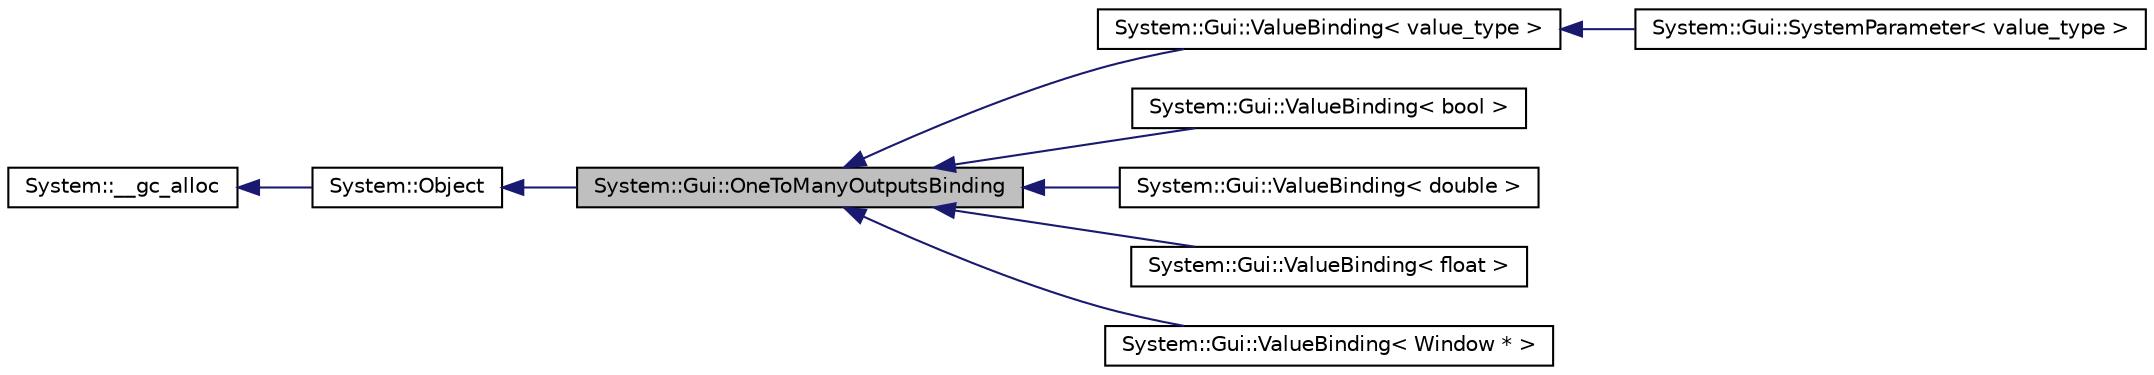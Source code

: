 digraph G
{
  edge [fontname="Helvetica",fontsize="10",labelfontname="Helvetica",labelfontsize="10"];
  node [fontname="Helvetica",fontsize="10",shape=record];
  rankdir="LR";
  Node1 [label="System::Gui::OneToManyOutputsBinding",height=0.2,width=0.4,color="black", fillcolor="grey75", style="filled" fontcolor="black"];
  Node2 -> Node1 [dir="back",color="midnightblue",fontsize="10",style="solid",fontname="Helvetica"];
  Node2 [label="System::Object",height=0.2,width=0.4,color="black", fillcolor="white", style="filled",URL="$class_system_1_1_object.html"];
  Node3 -> Node2 [dir="back",color="midnightblue",fontsize="10",style="solid",fontname="Helvetica"];
  Node3 [label="System::__gc_alloc",height=0.2,width=0.4,color="black", fillcolor="white", style="filled",URL="$class_system_1_1____gc__alloc.html"];
  Node1 -> Node4 [dir="back",color="midnightblue",fontsize="10",style="solid",fontname="Helvetica"];
  Node4 [label="System::Gui::ValueBinding\< value_type \>",height=0.2,width=0.4,color="black", fillcolor="white", style="filled",URL="$class_system_1_1_gui_1_1_value_binding.html"];
  Node4 -> Node5 [dir="back",color="midnightblue",fontsize="10",style="solid",fontname="Helvetica"];
  Node5 [label="System::Gui::SystemParameter\< value_type \>",height=0.2,width=0.4,color="black", fillcolor="white", style="filled",URL="$class_system_1_1_gui_1_1_system_parameter.html"];
  Node1 -> Node6 [dir="back",color="midnightblue",fontsize="10",style="solid",fontname="Helvetica"];
  Node6 [label="System::Gui::ValueBinding\< bool \>",height=0.2,width=0.4,color="black", fillcolor="white", style="filled",URL="$class_system_1_1_gui_1_1_value_binding.html"];
  Node1 -> Node7 [dir="back",color="midnightblue",fontsize="10",style="solid",fontname="Helvetica"];
  Node7 [label="System::Gui::ValueBinding\< double \>",height=0.2,width=0.4,color="black", fillcolor="white", style="filled",URL="$class_system_1_1_gui_1_1_value_binding.html"];
  Node1 -> Node8 [dir="back",color="midnightblue",fontsize="10",style="solid",fontname="Helvetica"];
  Node8 [label="System::Gui::ValueBinding\< float \>",height=0.2,width=0.4,color="black", fillcolor="white", style="filled",URL="$class_system_1_1_gui_1_1_value_binding.html"];
  Node1 -> Node9 [dir="back",color="midnightblue",fontsize="10",style="solid",fontname="Helvetica"];
  Node9 [label="System::Gui::ValueBinding\< Window * \>",height=0.2,width=0.4,color="black", fillcolor="white", style="filled",URL="$class_system_1_1_gui_1_1_value_binding.html"];
}
